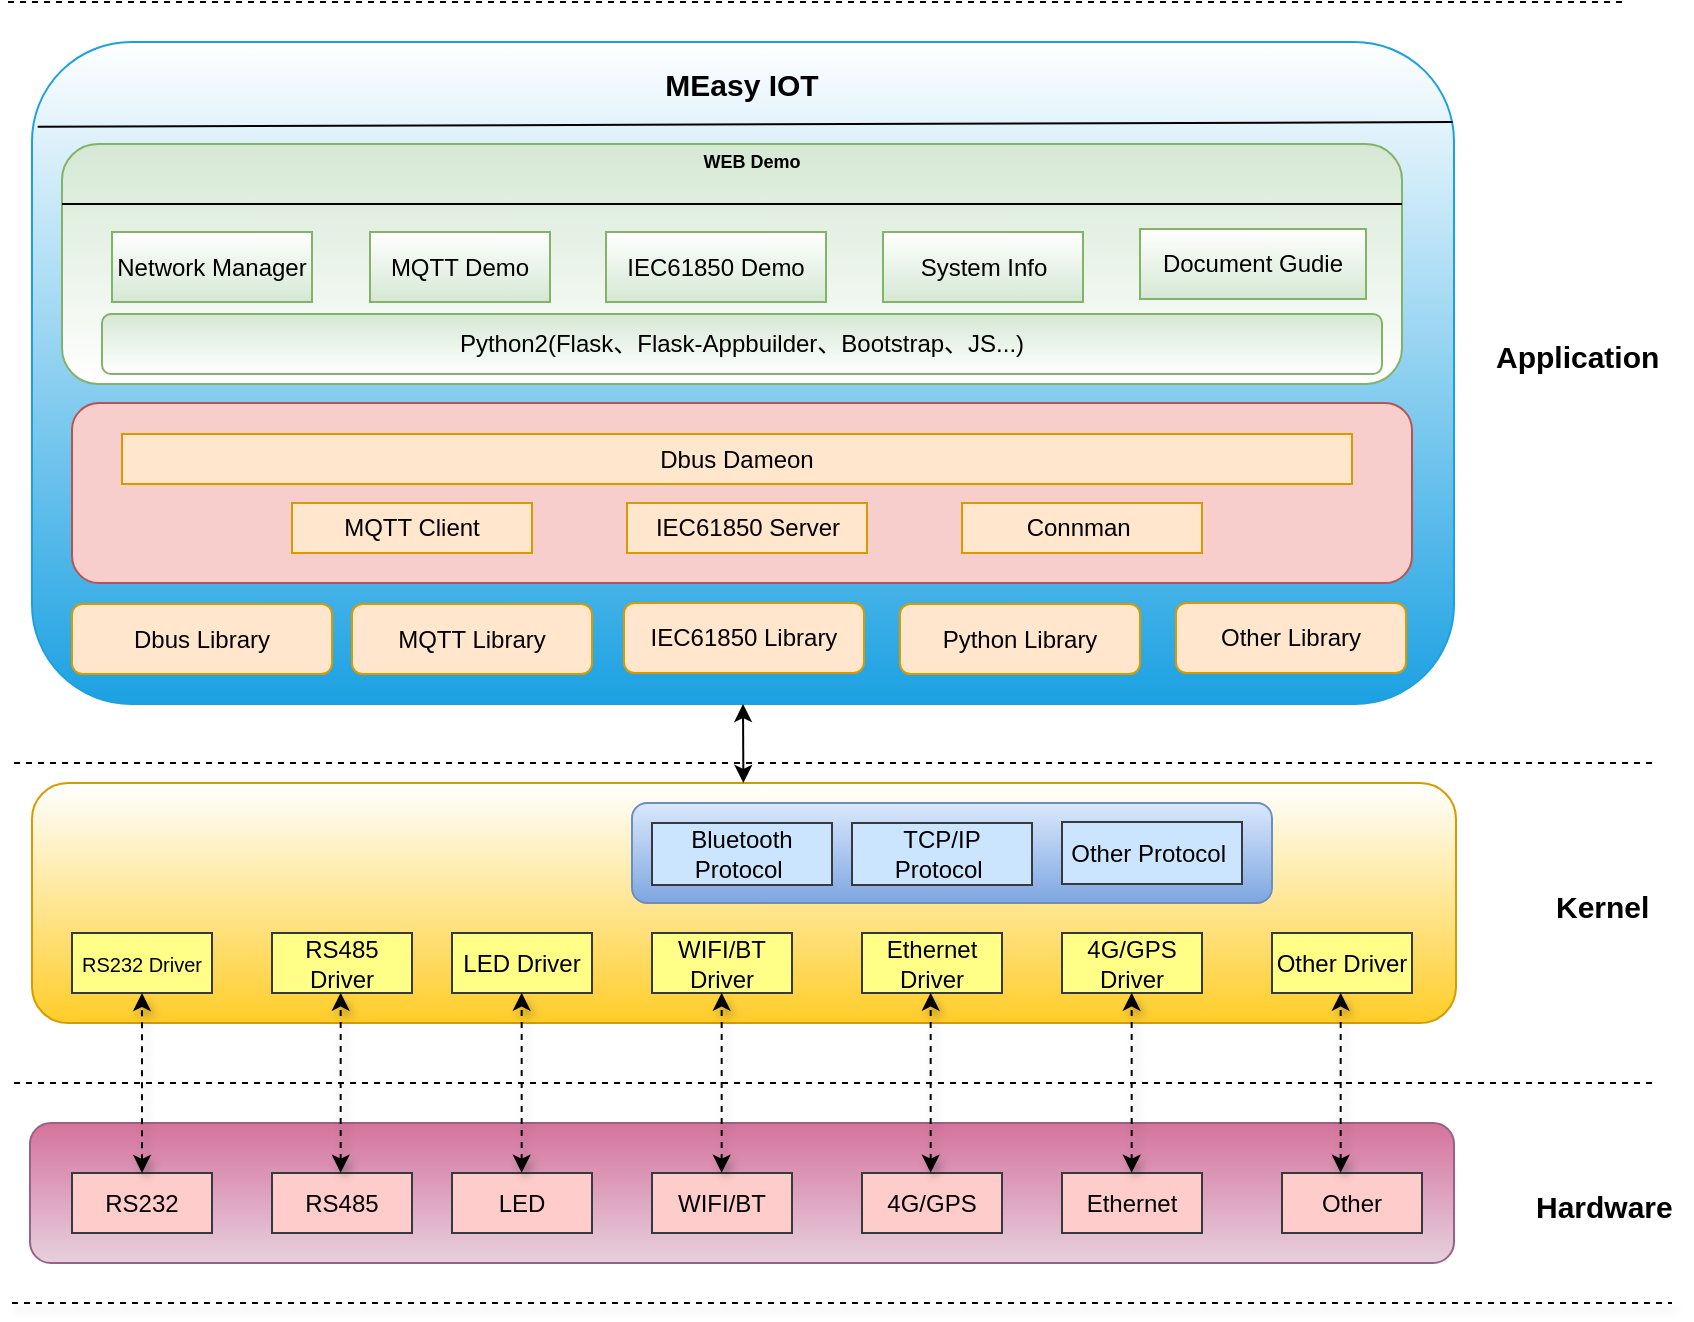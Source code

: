 <mxfile version="12.3.0" type="github" pages="1">
  <diagram id="nqKth1ZQTFShanpt9qv0" name="Page-1">
    <mxGraphModel dx="1038" dy="499" grid="1" gridSize="10" guides="1" tooltips="1" connect="1" arrows="1" fold="1" page="1" pageScale="1" pageWidth="827" pageHeight="1169" math="0" shadow="0">
      <root>
        <mxCell id="0"/>
        <mxCell id="1" parent="0"/>
        <mxCell id="Ry5mK1qghVqO1V57hb5L-11" value="" style="rounded=1;whiteSpace=wrap;html=1;fillColor=#e6d0de;strokeColor=#996185;gradientDirection=north;gradientColor=#d5739d;" vertex="1" parent="1">
          <mxGeometry x="14" y="560.5" width="712" height="70" as="geometry"/>
        </mxCell>
        <mxCell id="Ry5mK1qghVqO1V57hb5L-12" value="" style="rounded=1;whiteSpace=wrap;html=1;fillColor=#ffcd28;strokeColor=#d79b00;gradientDirection=north;gradientColor=#ffffff;" vertex="1" parent="1">
          <mxGeometry x="15" y="390.5" width="712" height="120" as="geometry"/>
        </mxCell>
        <mxCell id="Ry5mK1qghVqO1V57hb5L-13" value="" style="rounded=1;whiteSpace=wrap;html=1;fillColor=#1ba1e2;strokeColor=#1ba1e2;gradientDirection=north;fontColor=#ffffff;gradientColor=#ffffff;" vertex="1" parent="1">
          <mxGeometry x="15" y="20" width="711" height="331" as="geometry"/>
        </mxCell>
        <mxCell id="Ry5mK1qghVqO1V57hb5L-14" value="" style="endArrow=none;dashed=1;html=1;shadow=0;rounded=1;comic=0;align=center;verticalAlign=bottom;horizontal=1;jumpStyle=sharp;" edge="1" parent="1">
          <mxGeometry width="50" height="50" relative="1" as="geometry">
            <mxPoint x="810" as="sourcePoint"/>
            <mxPoint as="targetPoint"/>
            <Array as="points"/>
          </mxGeometry>
        </mxCell>
        <mxCell id="Ry5mK1qghVqO1V57hb5L-15" value="" style="endArrow=none;dashed=1;html=1;shadow=0;rounded=1;comic=0;align=center;verticalAlign=bottom;horizontal=1;jumpStyle=sharp;" edge="1" parent="1">
          <mxGeometry width="50" height="50" relative="1" as="geometry">
            <mxPoint x="825" y="380.5" as="sourcePoint"/>
            <mxPoint x="5" y="380.5" as="targetPoint"/>
            <Array as="points"/>
          </mxGeometry>
        </mxCell>
        <mxCell id="Ry5mK1qghVqO1V57hb5L-16" value="" style="endArrow=none;dashed=1;html=1;shadow=0;rounded=1;comic=0;align=center;verticalAlign=bottom;horizontal=1;jumpStyle=sharp;" edge="1" parent="1">
          <mxGeometry width="50" height="50" relative="1" as="geometry">
            <mxPoint x="825" y="540.5" as="sourcePoint"/>
            <mxPoint x="5" y="540.5" as="targetPoint"/>
          </mxGeometry>
        </mxCell>
        <mxCell id="Ry5mK1qghVqO1V57hb5L-17" value="" style="endArrow=none;dashed=1;html=1;shadow=1;align=center;" edge="1" parent="1">
          <mxGeometry width="50" height="50" relative="1" as="geometry">
            <mxPoint x="5" y="650.5" as="sourcePoint"/>
            <mxPoint x="835" y="650.5" as="targetPoint"/>
          </mxGeometry>
        </mxCell>
        <mxCell id="Ry5mK1qghVqO1V57hb5L-18" value="RS232" style="rounded=0;whiteSpace=wrap;html=1;fillColor=#ffcccc;strokeColor=#36393d;" vertex="1" parent="1">
          <mxGeometry x="35" y="585.5" width="70" height="30" as="geometry"/>
        </mxCell>
        <mxCell id="Ry5mK1qghVqO1V57hb5L-19" value="RS485" style="rounded=0;whiteSpace=wrap;html=1;fillColor=#ffcccc;strokeColor=#36393d;" vertex="1" parent="1">
          <mxGeometry x="135" y="585.5" width="70" height="30" as="geometry"/>
        </mxCell>
        <mxCell id="Ry5mK1qghVqO1V57hb5L-20" value="LED" style="rounded=0;whiteSpace=wrap;html=1;fillColor=#ffcccc;strokeColor=#36393d;" vertex="1" parent="1">
          <mxGeometry x="225" y="585.5" width="70" height="30" as="geometry"/>
        </mxCell>
        <mxCell id="Ry5mK1qghVqO1V57hb5L-21" value="WIFI/BT" style="rounded=0;whiteSpace=wrap;html=1;fillColor=#ffcccc;strokeColor=#36393d;" vertex="1" parent="1">
          <mxGeometry x="325" y="585.5" width="70" height="30" as="geometry"/>
        </mxCell>
        <mxCell id="Ry5mK1qghVqO1V57hb5L-22" value="4G/GPS" style="rounded=0;whiteSpace=wrap;html=1;fillColor=#ffcccc;strokeColor=#36393d;" vertex="1" parent="1">
          <mxGeometry x="430" y="585.5" width="70" height="30" as="geometry"/>
        </mxCell>
        <mxCell id="Ry5mK1qghVqO1V57hb5L-23" value="Ethernet" style="rounded=0;whiteSpace=wrap;html=1;fillColor=#ffcccc;strokeColor=#36393d;" vertex="1" parent="1">
          <mxGeometry x="530" y="585.5" width="70" height="30" as="geometry"/>
        </mxCell>
        <mxCell id="Ry5mK1qghVqO1V57hb5L-24" value="Other" style="rounded=0;whiteSpace=wrap;html=1;fillColor=#ffcccc;strokeColor=#36393d;" vertex="1" parent="1">
          <mxGeometry x="640" y="585.5" width="70" height="30" as="geometry"/>
        </mxCell>
        <mxCell id="Ry5mK1qghVqO1V57hb5L-25" value="&lt;font style=&quot;font-size: 15px&quot;&gt;&lt;b&gt;Hardware&lt;/b&gt;&lt;/font&gt;" style="text;html=1;resizable=0;points=[];autosize=1;align=left;verticalAlign=top;spacingTop=-4;strokeWidth=3;" vertex="1" parent="1">
          <mxGeometry x="765" y="590.5" width="80" height="20" as="geometry"/>
        </mxCell>
        <mxCell id="Ry5mK1qghVqO1V57hb5L-26" value="&lt;font style=&quot;font-size: 10px&quot;&gt;RS232 Driver&lt;/font&gt;" style="rounded=0;whiteSpace=wrap;html=1;fillColor=#ffff88;strokeColor=#36393d;" vertex="1" parent="1">
          <mxGeometry x="35" y="465.5" width="70" height="30" as="geometry"/>
        </mxCell>
        <mxCell id="Ry5mK1qghVqO1V57hb5L-27" value="RS485 Driver" style="rounded=0;whiteSpace=wrap;html=1;fillColor=#ffff88;strokeColor=#36393d;" vertex="1" parent="1">
          <mxGeometry x="135" y="465.5" width="70" height="30" as="geometry"/>
        </mxCell>
        <mxCell id="Ry5mK1qghVqO1V57hb5L-28" value="LED Driver" style="rounded=0;whiteSpace=wrap;html=1;fillColor=#ffff88;strokeColor=#36393d;" vertex="1" parent="1">
          <mxGeometry x="225" y="465.5" width="70" height="30" as="geometry"/>
        </mxCell>
        <mxCell id="Ry5mK1qghVqO1V57hb5L-29" value="WIFI/BT Driver" style="rounded=0;whiteSpace=wrap;html=1;fillColor=#ffff88;strokeColor=#36393d;" vertex="1" parent="1">
          <mxGeometry x="325" y="465.5" width="70" height="30" as="geometry"/>
        </mxCell>
        <mxCell id="Ry5mK1qghVqO1V57hb5L-30" value="4G/GPS Driver" style="rounded=0;whiteSpace=wrap;html=1;fillColor=#ffff88;strokeColor=#36393d;" vertex="1" parent="1">
          <mxGeometry x="530" y="465.5" width="70" height="30" as="geometry"/>
        </mxCell>
        <mxCell id="Ry5mK1qghVqO1V57hb5L-31" value="Ethernet Driver" style="rounded=0;whiteSpace=wrap;html=1;fillColor=#ffff88;strokeColor=#36393d;" vertex="1" parent="1">
          <mxGeometry x="430" y="465.5" width="70" height="30" as="geometry"/>
        </mxCell>
        <mxCell id="Ry5mK1qghVqO1V57hb5L-32" value="Other Driver" style="rounded=0;whiteSpace=wrap;html=1;fillColor=#ffff88;strokeColor=#36393d;" vertex="1" parent="1">
          <mxGeometry x="635" y="465.5" width="70" height="30" as="geometry"/>
        </mxCell>
        <mxCell id="Ry5mK1qghVqO1V57hb5L-33" value="" style="rounded=1;whiteSpace=wrap;html=1;gradientColor=#7ea6e0;fillColor=#dae8fc;strokeColor=#6c8ebf;" vertex="1" parent="1">
          <mxGeometry x="315" y="400.5" width="320" height="50" as="geometry"/>
        </mxCell>
        <mxCell id="Ry5mK1qghVqO1V57hb5L-34" value="Bluetooth Protocol&amp;nbsp;" style="rounded=0;whiteSpace=wrap;html=1;fillColor=#cce5ff;strokeColor=#36393d;" vertex="1" parent="1">
          <mxGeometry x="325" y="410.5" width="90" height="31" as="geometry"/>
        </mxCell>
        <mxCell id="Ry5mK1qghVqO1V57hb5L-35" value="TCP/IP Protocol&amp;nbsp;" style="rounded=0;whiteSpace=wrap;html=1;fillColor=#cce5ff;strokeColor=#36393d;" vertex="1" parent="1">
          <mxGeometry x="425" y="410.5" width="90" height="31" as="geometry"/>
        </mxCell>
        <mxCell id="Ry5mK1qghVqO1V57hb5L-36" value="Other Protocol&amp;nbsp;" style="rounded=0;whiteSpace=wrap;html=1;fillColor=#cce5ff;strokeColor=#36393d;" vertex="1" parent="1">
          <mxGeometry x="530" y="410" width="90" height="31" as="geometry"/>
        </mxCell>
        <mxCell id="Ry5mK1qghVqO1V57hb5L-37" value="Dbus Library" style="rounded=1;whiteSpace=wrap;html=1;fillColor=#ffe6cc;strokeColor=#d79b00;" vertex="1" parent="1">
          <mxGeometry x="35" y="301" width="130" height="35" as="geometry"/>
        </mxCell>
        <mxCell id="Ry5mK1qghVqO1V57hb5L-38" value="MQTT Library" style="rounded=1;whiteSpace=wrap;html=1;fillColor=#ffe6cc;strokeColor=#d79b00;" vertex="1" parent="1">
          <mxGeometry x="175" y="301" width="120" height="35" as="geometry"/>
        </mxCell>
        <mxCell id="Ry5mK1qghVqO1V57hb5L-39" value="IEC61850 Library" style="rounded=1;whiteSpace=wrap;html=1;fillColor=#ffe6cc;strokeColor=#d79b00;" vertex="1" parent="1">
          <mxGeometry x="311" y="300.5" width="120" height="35" as="geometry"/>
        </mxCell>
        <mxCell id="Ry5mK1qghVqO1V57hb5L-40" value="Other Library" style="rounded=1;whiteSpace=wrap;html=1;fillColor=#ffe6cc;strokeColor=#d79b00;" vertex="1" parent="1">
          <mxGeometry x="587" y="300.5" width="115" height="35" as="geometry"/>
        </mxCell>
        <mxCell id="Ry5mK1qghVqO1V57hb5L-41" value="" style="rounded=1;whiteSpace=wrap;html=1;fillColor=#f8cecc;strokeColor=#b85450;" vertex="1" parent="1">
          <mxGeometry x="35" y="200.5" width="670" height="90" as="geometry"/>
        </mxCell>
        <mxCell id="Ry5mK1qghVqO1V57hb5L-43" value="" style="endArrow=classic;startArrow=classic;html=1;shadow=1;dashed=1;align=center;entryX=0.5;entryY=1;exitX=0.5;exitY=0;" edge="1" parent="1" source="Ry5mK1qghVqO1V57hb5L-18" target="Ry5mK1qghVqO1V57hb5L-26">
          <mxGeometry width="50" height="50" relative="1" as="geometry">
            <mxPoint x="45" y="570.5" as="sourcePoint"/>
            <mxPoint x="95" y="520.5" as="targetPoint"/>
          </mxGeometry>
        </mxCell>
        <mxCell id="Ry5mK1qghVqO1V57hb5L-44" value="" style="endArrow=classic;startArrow=classic;html=1;shadow=1;dashed=1;align=center;entryX=0.5;entryY=1;exitX=0.5;exitY=0;" edge="1" parent="1">
          <mxGeometry width="50" height="50" relative="1" as="geometry">
            <mxPoint x="169.333" y="585.333" as="sourcePoint"/>
            <mxPoint x="169.333" y="495.333" as="targetPoint"/>
          </mxGeometry>
        </mxCell>
        <mxCell id="Ry5mK1qghVqO1V57hb5L-45" value="" style="endArrow=classic;startArrow=classic;html=1;shadow=1;dashed=1;align=center;entryX=0.5;entryY=1;exitX=0.5;exitY=0;" edge="1" parent="1">
          <mxGeometry width="50" height="50" relative="1" as="geometry">
            <mxPoint x="259.833" y="585.333" as="sourcePoint"/>
            <mxPoint x="259.833" y="495.333" as="targetPoint"/>
          </mxGeometry>
        </mxCell>
        <mxCell id="Ry5mK1qghVqO1V57hb5L-46" value="" style="endArrow=classic;startArrow=classic;html=1;shadow=1;dashed=1;align=center;entryX=0.5;entryY=1;exitX=0.5;exitY=0;" edge="1" parent="1">
          <mxGeometry width="50" height="50" relative="1" as="geometry">
            <mxPoint x="359.833" y="585.333" as="sourcePoint"/>
            <mxPoint x="359.833" y="495.333" as="targetPoint"/>
          </mxGeometry>
        </mxCell>
        <mxCell id="Ry5mK1qghVqO1V57hb5L-47" value="" style="endArrow=classic;startArrow=classic;html=1;shadow=1;dashed=1;align=center;entryX=0.5;entryY=1;exitX=0.5;exitY=0;" edge="1" parent="1">
          <mxGeometry width="50" height="50" relative="1" as="geometry">
            <mxPoint x="464.333" y="585.333" as="sourcePoint"/>
            <mxPoint x="464.333" y="495.333" as="targetPoint"/>
          </mxGeometry>
        </mxCell>
        <mxCell id="Ry5mK1qghVqO1V57hb5L-48" value="" style="endArrow=classic;startArrow=classic;html=1;shadow=1;dashed=1;align=center;entryX=0.5;entryY=1;exitX=0.5;exitY=0;" edge="1" parent="1">
          <mxGeometry width="50" height="50" relative="1" as="geometry">
            <mxPoint x="564.833" y="585.333" as="sourcePoint"/>
            <mxPoint x="564.833" y="495.333" as="targetPoint"/>
          </mxGeometry>
        </mxCell>
        <mxCell id="Ry5mK1qghVqO1V57hb5L-49" value="" style="endArrow=classic;startArrow=classic;html=1;shadow=1;dashed=1;align=center;entryX=0.5;entryY=1;exitX=0.5;exitY=0;" edge="1" parent="1">
          <mxGeometry width="50" height="50" relative="1" as="geometry">
            <mxPoint x="669.333" y="585.333" as="sourcePoint"/>
            <mxPoint x="669.333" y="495.333" as="targetPoint"/>
          </mxGeometry>
        </mxCell>
        <mxCell id="Ry5mK1qghVqO1V57hb5L-50" value="&lt;font style=&quot;font-size: 15px&quot;&gt;&lt;b&gt;Kernel&lt;/b&gt;&lt;/font&gt;" style="text;html=1;resizable=0;points=[];autosize=1;align=left;verticalAlign=top;spacingTop=-4;" vertex="1" parent="1">
          <mxGeometry x="775" y="440.5" width="60" height="20" as="geometry"/>
        </mxCell>
        <mxCell id="Ry5mK1qghVqO1V57hb5L-51" value="&lt;font style=&quot;font-size: 15px&quot;&gt;&lt;b&gt;Application&lt;/b&gt;&lt;/font&gt;" style="text;html=1;resizable=0;points=[];autosize=1;align=left;verticalAlign=top;spacingTop=-4;" vertex="1" parent="1">
          <mxGeometry x="745" y="165.5" width="100" height="20" as="geometry"/>
        </mxCell>
        <mxCell id="Ry5mK1qghVqO1V57hb5L-52" value="Python Library" style="rounded=1;whiteSpace=wrap;html=1;fillColor=#ffe6cc;strokeColor=#d79b00;" vertex="1" parent="1">
          <mxGeometry x="449" y="301" width="120" height="35" as="geometry"/>
        </mxCell>
        <mxCell id="Ry5mK1qghVqO1V57hb5L-53" value="" style="rounded=1;whiteSpace=wrap;html=1;fillColor=#d5e8d4;strokeColor=#82b366;gradientColor=#ffffff;" vertex="1" parent="1">
          <mxGeometry x="30" y="71" width="670" height="120" as="geometry"/>
        </mxCell>
        <mxCell id="Ry5mK1qghVqO1V57hb5L-54" value="" style="endArrow=classic;startArrow=classic;html=1;entryX=0.5;entryY=1;" edge="1" parent="1" source="Ry5mK1qghVqO1V57hb5L-12" target="Ry5mK1qghVqO1V57hb5L-13">
          <mxGeometry width="50" height="50" relative="1" as="geometry">
            <mxPoint x="371" y="369.789" as="sourcePoint"/>
            <mxPoint x="371" y="360.5" as="targetPoint"/>
          </mxGeometry>
        </mxCell>
        <mxCell id="Ry5mK1qghVqO1V57hb5L-55" value="Network Manager" style="rounded=0;whiteSpace=wrap;html=1;fillColor=#d5e8d4;strokeColor=#82b366;gradientColor=#ffffff;flipH=1;flipV=1;" vertex="1" parent="1">
          <mxGeometry x="55" y="115" width="100" height="35" as="geometry"/>
        </mxCell>
        <mxCell id="Ry5mK1qghVqO1V57hb5L-56" value="MQTT Demo" style="rounded=0;whiteSpace=wrap;html=1;fillColor=#d5e8d4;strokeColor=#82b366;gradientColor=#ffffff;flipH=1;flipV=1;" vertex="1" parent="1">
          <mxGeometry x="184" y="115" width="90" height="35" as="geometry"/>
        </mxCell>
        <mxCell id="Ry5mK1qghVqO1V57hb5L-57" value="IEC61850 Demo" style="rounded=0;whiteSpace=wrap;html=1;fillColor=#d5e8d4;strokeColor=#82b366;gradientColor=#ffffff;flipH=1;flipV=1;" vertex="1" parent="1">
          <mxGeometry x="302" y="115" width="110" height="35" as="geometry"/>
        </mxCell>
        <mxCell id="Ry5mK1qghVqO1V57hb5L-59" value="System Info" style="rounded=0;whiteSpace=wrap;html=1;fillColor=#d5e8d4;strokeColor=#82b366;gradientColor=#ffffff;flipH=1;flipV=1;" vertex="1" parent="1">
          <mxGeometry x="440.5" y="115" width="100" height="35" as="geometry"/>
        </mxCell>
        <mxCell id="Ry5mK1qghVqO1V57hb5L-60" value="MQTT Client" style="rounded=0;whiteSpace=wrap;html=1;fillColor=#ffe6cc;strokeColor=#d79b00;" vertex="1" parent="1">
          <mxGeometry x="145" y="250.5" width="120" height="25" as="geometry"/>
        </mxCell>
        <mxCell id="Ry5mK1qghVqO1V57hb5L-61" value="IEC61850 Server" style="rounded=0;whiteSpace=wrap;html=1;fillColor=#ffe6cc;strokeColor=#d79b00;" vertex="1" parent="1">
          <mxGeometry x="312.5" y="250.5" width="120" height="25" as="geometry"/>
        </mxCell>
        <mxCell id="Ry5mK1qghVqO1V57hb5L-62" value="Dbus Dameon" style="rounded=0;whiteSpace=wrap;html=1;fillColor=#ffe6cc;strokeColor=#d79b00;" vertex="1" parent="1">
          <mxGeometry x="60" y="216" width="615" height="25" as="geometry"/>
        </mxCell>
        <mxCell id="Ry5mK1qghVqO1V57hb5L-63" value="Connman&amp;nbsp;" style="rounded=0;whiteSpace=wrap;html=1;fillColor=#ffe6cc;strokeColor=#d79b00;" vertex="1" parent="1">
          <mxGeometry x="480" y="250.5" width="120" height="25" as="geometry"/>
        </mxCell>
        <mxCell id="Ry5mK1qghVqO1V57hb5L-66" value="" style="endArrow=none;html=1;fontSize=2;exitX=0;exitY=0.25;exitDx=0;exitDy=0;entryX=1;entryY=0.25;entryDx=0;entryDy=0;" edge="1" parent="1" source="Ry5mK1qghVqO1V57hb5L-53" target="Ry5mK1qghVqO1V57hb5L-53">
          <mxGeometry width="50" height="50" relative="1" as="geometry">
            <mxPoint x="265" y="140.5" as="sourcePoint"/>
            <mxPoint x="315" y="90.5" as="targetPoint"/>
          </mxGeometry>
        </mxCell>
        <mxCell id="Ry5mK1qghVqO1V57hb5L-67" value="&lt;font style=&quot;font-size: 12px&quot;&gt;Python2(Flask、Flask-Appbuilder、Bootstrap、JS...)&lt;/font&gt;" style="rounded=1;whiteSpace=wrap;html=1;fontSize=2;align=center;fillColor=#d5e8d4;strokeColor=#82b366;gradientColor=#ffffff;" vertex="1" parent="1">
          <mxGeometry x="50" y="156" width="640" height="30" as="geometry"/>
        </mxCell>
        <mxCell id="Ry5mK1qghVqO1V57hb5L-68" value="WEB Demo" style="text;html=1;strokeColor=none;fillColor=none;align=center;verticalAlign=middle;whiteSpace=wrap;rounded=0;fontSize=9;fontStyle=1" vertex="1" parent="1">
          <mxGeometry x="300" y="80" width="150" as="geometry"/>
        </mxCell>
        <mxCell id="Ry5mK1qghVqO1V57hb5L-70" value="" style="endArrow=none;html=1;fontSize=9;exitX=0.004;exitY=0.128;exitDx=0;exitDy=0;exitPerimeter=0;entryX=0.999;entryY=0.121;entryDx=0;entryDy=0;entryPerimeter=0;" edge="1" parent="1" source="Ry5mK1qghVqO1V57hb5L-13" target="Ry5mK1qghVqO1V57hb5L-13">
          <mxGeometry width="50" height="50" relative="1" as="geometry">
            <mxPoint x="25" y="100.5" as="sourcePoint"/>
            <mxPoint x="75" y="50.5" as="targetPoint"/>
          </mxGeometry>
        </mxCell>
        <mxCell id="Ry5mK1qghVqO1V57hb5L-71" value="&lt;b style=&quot;font-size: 15px&quot;&gt;MEasy IOT&lt;/b&gt;" style="text;html=1;strokeColor=none;fillColor=none;align=center;verticalAlign=middle;whiteSpace=wrap;rounded=0;fontSize=15;" vertex="1" parent="1">
          <mxGeometry x="305" y="30.5" width="130" height="20" as="geometry"/>
        </mxCell>
        <mxCell id="Ry5mK1qghVqO1V57hb5L-73" value="Document Gudie" style="rounded=0;whiteSpace=wrap;html=1;fillColor=#d5e8d4;strokeColor=#82b366;gradientColor=#ffffff;flipH=1;flipV=1;" vertex="1" parent="1">
          <mxGeometry x="569" y="113.5" width="113" height="35" as="geometry"/>
        </mxCell>
      </root>
    </mxGraphModel>
  </diagram>
</mxfile>
